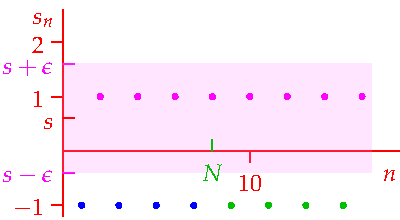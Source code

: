 settings.tex="pdflatex";

texpreamble("\usepackage{amsmath}
\usepackage{amsthm,amssymb}
\usepackage{mathpazo}
\usepackage[svgnames]{xcolor}
");
import graph;

size(200,110,IgnoreAspect);

dotfactor=6;

real f(int n){return (-1)^n;}

int Max=16;

real ep=1;
real s=0.6;
ytick("$s+\epsilon$",s+ep,magenta);
ytick("$s-\epsilon$",s-ep,magenta);
path p=(0,s+ep)--(Max+0.5,s+ep)--(Max+0.5,s-ep)--(0,s-ep)--cycle;
fill(p,lightmagenta+opacity(0.2));
xtick("$N$",8,heavygreen);
for(int j=1; j<=Max/2; ++j){
	dot((2j,1),magenta);
	}
for(int j=1; j<=4; ++j){
	dot((2j-1,-1),blue);
	}
for(int j=5; j<=Max/2; ++j){
	dot((2j-1,-1),heavygreen);
	}

xaxis(0,Max+2,red,RightTicks(new real[]{10,20}));
yaxis(-1.2,2.6,red,LeftTicks(new real[]{-1,1,2}));
ytick("$s$",s,red);
labelx("$n$",Max+1.5,S,red);
labely("$s_n$",2.5,W,red);

//label("\parbox{5.5cm}{Regardless of \textcolor{Green}{$N$, some $s_n$} afterwards do not lie \textcolor{Magenta}{here}}",(6,3-0.4));


//draw(brace((Max+1,s+1),(Max+1,s-1),0.3),magenta);
